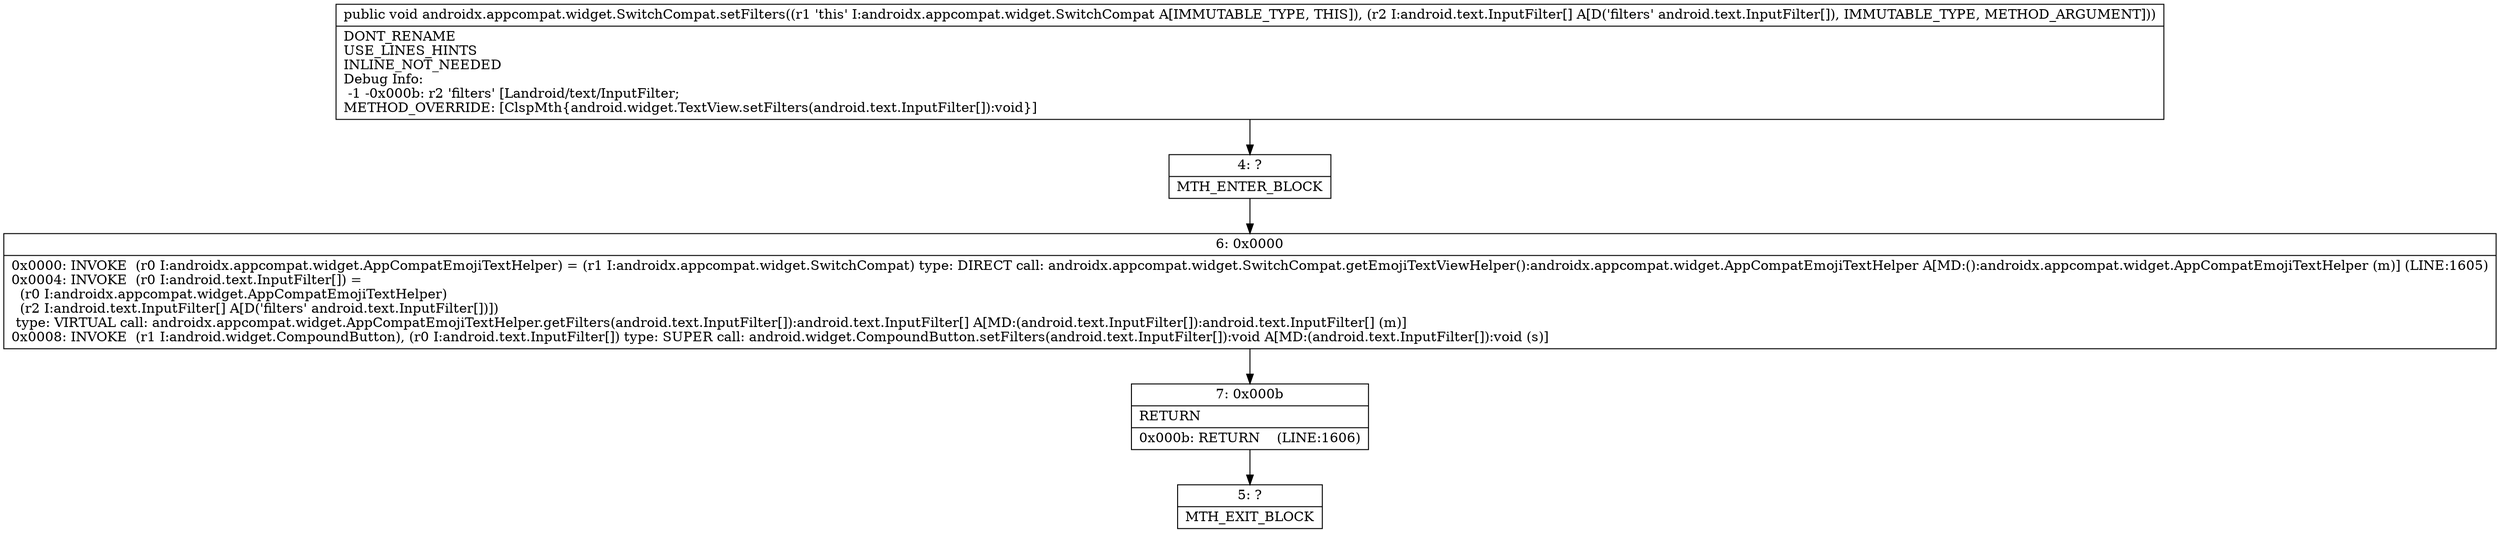 digraph "CFG forandroidx.appcompat.widget.SwitchCompat.setFilters([Landroid\/text\/InputFilter;)V" {
Node_4 [shape=record,label="{4\:\ ?|MTH_ENTER_BLOCK\l}"];
Node_6 [shape=record,label="{6\:\ 0x0000|0x0000: INVOKE  (r0 I:androidx.appcompat.widget.AppCompatEmojiTextHelper) = (r1 I:androidx.appcompat.widget.SwitchCompat) type: DIRECT call: androidx.appcompat.widget.SwitchCompat.getEmojiTextViewHelper():androidx.appcompat.widget.AppCompatEmojiTextHelper A[MD:():androidx.appcompat.widget.AppCompatEmojiTextHelper (m)] (LINE:1605)\l0x0004: INVOKE  (r0 I:android.text.InputFilter[]) = \l  (r0 I:androidx.appcompat.widget.AppCompatEmojiTextHelper)\l  (r2 I:android.text.InputFilter[] A[D('filters' android.text.InputFilter[])])\l type: VIRTUAL call: androidx.appcompat.widget.AppCompatEmojiTextHelper.getFilters(android.text.InputFilter[]):android.text.InputFilter[] A[MD:(android.text.InputFilter[]):android.text.InputFilter[] (m)]\l0x0008: INVOKE  (r1 I:android.widget.CompoundButton), (r0 I:android.text.InputFilter[]) type: SUPER call: android.widget.CompoundButton.setFilters(android.text.InputFilter[]):void A[MD:(android.text.InputFilter[]):void (s)]\l}"];
Node_7 [shape=record,label="{7\:\ 0x000b|RETURN\l|0x000b: RETURN    (LINE:1606)\l}"];
Node_5 [shape=record,label="{5\:\ ?|MTH_EXIT_BLOCK\l}"];
MethodNode[shape=record,label="{public void androidx.appcompat.widget.SwitchCompat.setFilters((r1 'this' I:androidx.appcompat.widget.SwitchCompat A[IMMUTABLE_TYPE, THIS]), (r2 I:android.text.InputFilter[] A[D('filters' android.text.InputFilter[]), IMMUTABLE_TYPE, METHOD_ARGUMENT]))  | DONT_RENAME\lUSE_LINES_HINTS\lINLINE_NOT_NEEDED\lDebug Info:\l  \-1 \-0x000b: r2 'filters' [Landroid\/text\/InputFilter;\lMETHOD_OVERRIDE: [ClspMth\{android.widget.TextView.setFilters(android.text.InputFilter[]):void\}]\l}"];
MethodNode -> Node_4;Node_4 -> Node_6;
Node_6 -> Node_7;
Node_7 -> Node_5;
}

